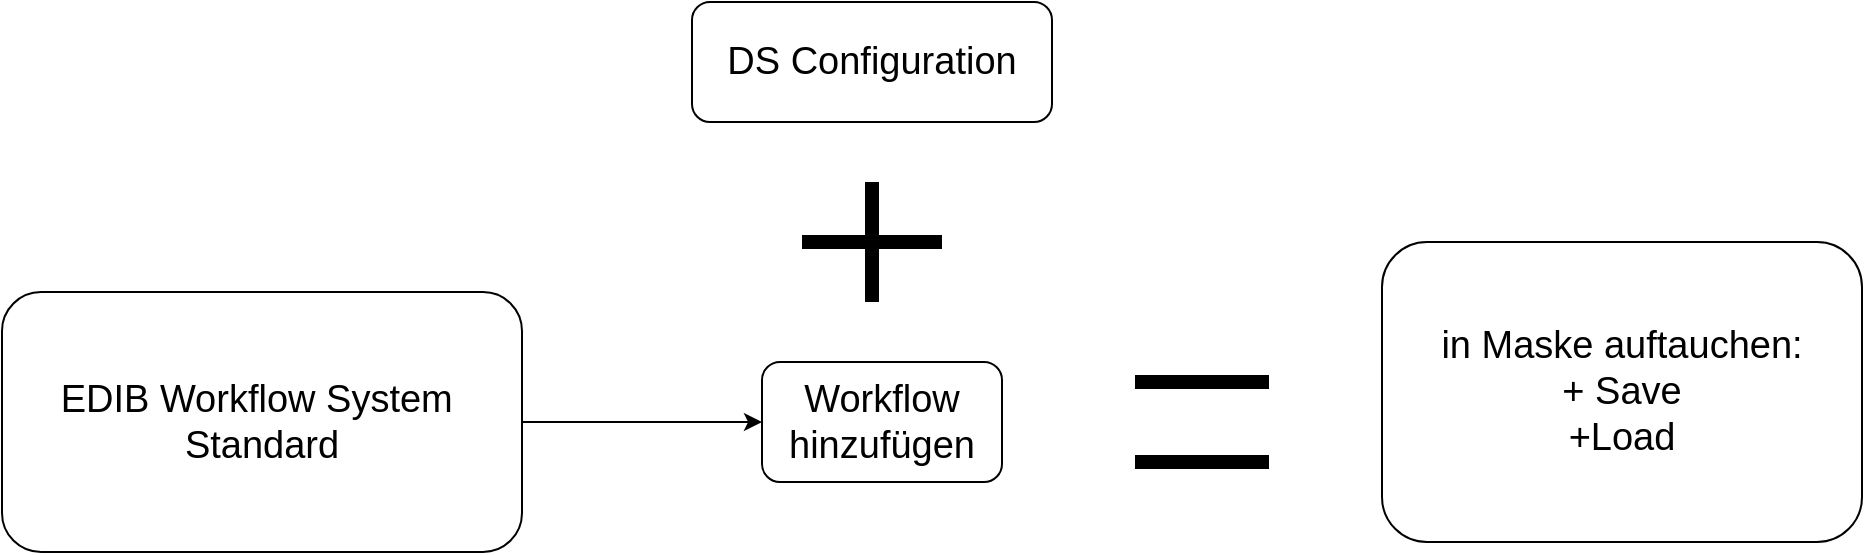 <mxfile version="13.9.9" type="github">
  <diagram id="RTxzsfb38XMDdH33E54I" name="Page-1">
    <mxGraphModel dx="2249" dy="743" grid="1" gridSize="10" guides="1" tooltips="1" connect="1" arrows="1" fold="1" page="1" pageScale="1" pageWidth="827" pageHeight="1169" math="0" shadow="0">
      <root>
        <mxCell id="0" />
        <mxCell id="1" parent="0" />
        <mxCell id="4_99zT2MEp11uvjItWfj-1" value="in Maske auftauchen:&lt;br style=&quot;font-size: 19px&quot;&gt;+ Save&lt;br style=&quot;font-size: 19px&quot;&gt;+Load" style="rounded=1;whiteSpace=wrap;html=1;fontSize=19;" vertex="1" parent="1">
          <mxGeometry x="600" y="360" width="240" height="150" as="geometry" />
        </mxCell>
        <mxCell id="4_99zT2MEp11uvjItWfj-2" value="DS Configuration" style="rounded=1;whiteSpace=wrap;html=1;fontSize=19;" vertex="1" parent="1">
          <mxGeometry x="255" y="240" width="180" height="60" as="geometry" />
        </mxCell>
        <mxCell id="4_99zT2MEp11uvjItWfj-3" value="" style="shape=cross;whiteSpace=wrap;html=1;fontSize=19;size=0;strokeWidth=7;" vertex="1" parent="1">
          <mxGeometry x="310" y="330" width="70" height="60" as="geometry" />
        </mxCell>
        <mxCell id="4_99zT2MEp11uvjItWfj-4" value="Workflow hinzufügen" style="rounded=1;whiteSpace=wrap;html=1;fontSize=19;" vertex="1" parent="1">
          <mxGeometry x="290" y="420" width="120" height="60" as="geometry" />
        </mxCell>
        <mxCell id="4_99zT2MEp11uvjItWfj-6" style="edgeStyle=orthogonalEdgeStyle;rounded=0;orthogonalLoop=1;jettySize=auto;html=1;fontSize=19;" edge="1" parent="1" source="4_99zT2MEp11uvjItWfj-5" target="4_99zT2MEp11uvjItWfj-4">
          <mxGeometry relative="1" as="geometry" />
        </mxCell>
        <mxCell id="4_99zT2MEp11uvjItWfj-5" value="EDIB Workflow System&amp;nbsp;&lt;br style=&quot;font-size: 19px;&quot;&gt;Standard" style="rounded=1;whiteSpace=wrap;html=1;fontSize=19;" vertex="1" parent="1">
          <mxGeometry x="-90" y="385" width="260" height="130" as="geometry" />
        </mxCell>
        <mxCell id="4_99zT2MEp11uvjItWfj-9" value="" style="shape=partialRectangle;whiteSpace=wrap;html=1;top=0;bottom=0;fillColor=none;strokeWidth=7;fontSize=19;rotation=90;" vertex="1" parent="1">
          <mxGeometry x="490" y="420" width="40" height="60" as="geometry" />
        </mxCell>
      </root>
    </mxGraphModel>
  </diagram>
</mxfile>
